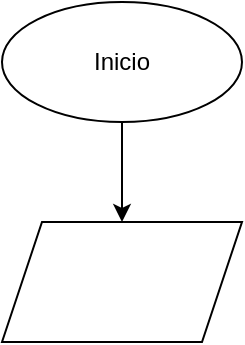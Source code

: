 <mxfile>
    <diagram id="voujBNSE89UuE0WVTSw8" name="Página-1">
        <mxGraphModel dx="636" dy="472" grid="1" gridSize="10" guides="1" tooltips="1" connect="1" arrows="1" fold="1" page="1" pageScale="1" pageWidth="827" pageHeight="1169" math="0" shadow="0">
            <root>
                <mxCell id="0"/>
                <mxCell id="1" parent="0"/>
                <mxCell id="4" value="" style="edgeStyle=none;html=1;" edge="1" parent="1" source="2" target="3">
                    <mxGeometry relative="1" as="geometry"/>
                </mxCell>
                <mxCell id="2" value="Inicio" style="ellipse;whiteSpace=wrap;html=1;" vertex="1" parent="1">
                    <mxGeometry x="300" y="50" width="120" height="60" as="geometry"/>
                </mxCell>
                <mxCell id="3" value="" style="shape=parallelogram;perimeter=parallelogramPerimeter;whiteSpace=wrap;html=1;fixedSize=1;" vertex="1" parent="1">
                    <mxGeometry x="300" y="160" width="120" height="60" as="geometry"/>
                </mxCell>
            </root>
        </mxGraphModel>
    </diagram>
</mxfile>